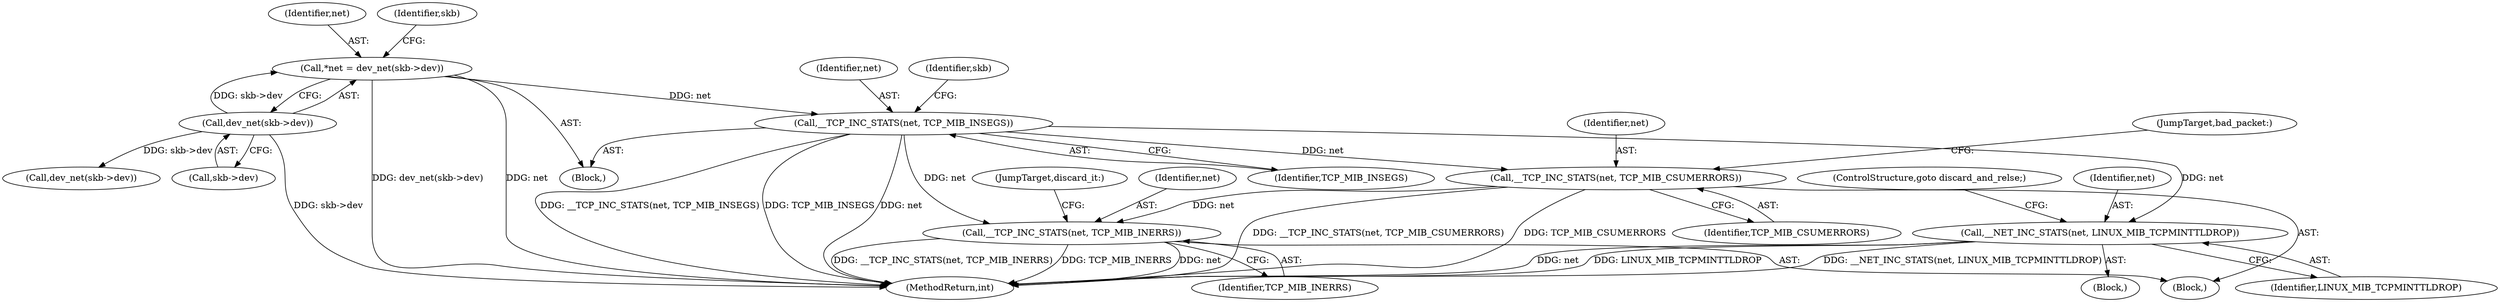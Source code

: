 digraph "0_linux_ac6e780070e30e4c35bd395acfe9191e6268bdd3@pointer" {
"1000110" [label="(Call,*net = dev_net(skb->dev))"];
"1000112" [label="(Call,dev_net(skb->dev))"];
"1000128" [label="(Call,__TCP_INC_STATS(net, TCP_MIB_INSEGS))"];
"1000392" [label="(Call,__NET_INC_STATS(net, LINUX_MIB_TCPMINTTLDROP))"];
"1000499" [label="(Call,__TCP_INC_STATS(net, TCP_MIB_CSUMERRORS))"];
"1000503" [label="(Call,__TCP_INC_STATS(net, TCP_MIB_INERRS))"];
"1000500" [label="(Identifier,net)"];
"1000130" [label="(Identifier,TCP_MIB_INSEGS)"];
"1000129" [label="(Identifier,net)"];
"1000111" [label="(Identifier,net)"];
"1000113" [label="(Call,skb->dev)"];
"1000609" [label="(MethodReturn,int)"];
"1000558" [label="(Call,dev_net(skb->dev))"];
"1000392" [label="(Call,__NET_INC_STATS(net, LINUX_MIB_TCPMINTTLDROP))"];
"1000511" [label="(JumpTarget,discard_it:)"];
"1000394" [label="(Identifier,LINUX_MIB_TCPMINTTLDROP)"];
"1000395" [label="(ControlStructure,goto discard_and_relse;)"];
"1000504" [label="(Identifier,net)"];
"1000134" [label="(Identifier,skb)"];
"1000503" [label="(Call,__TCP_INC_STATS(net, TCP_MIB_INERRS))"];
"1000110" [label="(Call,*net = dev_net(skb->dev))"];
"1000499" [label="(Call,__TCP_INC_STATS(net, TCP_MIB_CSUMERRORS))"];
"1000124" [label="(Identifier,skb)"];
"1000128" [label="(Call,__TCP_INC_STATS(net, TCP_MIB_INSEGS))"];
"1000497" [label="(Block,)"];
"1000391" [label="(Block,)"];
"1000393" [label="(Identifier,net)"];
"1000501" [label="(Identifier,TCP_MIB_CSUMERRORS)"];
"1000112" [label="(Call,dev_net(skb->dev))"];
"1000108" [label="(Block,)"];
"1000505" [label="(Identifier,TCP_MIB_INERRS)"];
"1000502" [label="(JumpTarget,bad_packet:)"];
"1000110" -> "1000108"  [label="AST: "];
"1000110" -> "1000112"  [label="CFG: "];
"1000111" -> "1000110"  [label="AST: "];
"1000112" -> "1000110"  [label="AST: "];
"1000124" -> "1000110"  [label="CFG: "];
"1000110" -> "1000609"  [label="DDG: dev_net(skb->dev)"];
"1000110" -> "1000609"  [label="DDG: net"];
"1000112" -> "1000110"  [label="DDG: skb->dev"];
"1000110" -> "1000128"  [label="DDG: net"];
"1000112" -> "1000113"  [label="CFG: "];
"1000113" -> "1000112"  [label="AST: "];
"1000112" -> "1000609"  [label="DDG: skb->dev"];
"1000112" -> "1000558"  [label="DDG: skb->dev"];
"1000128" -> "1000108"  [label="AST: "];
"1000128" -> "1000130"  [label="CFG: "];
"1000129" -> "1000128"  [label="AST: "];
"1000130" -> "1000128"  [label="AST: "];
"1000134" -> "1000128"  [label="CFG: "];
"1000128" -> "1000609"  [label="DDG: TCP_MIB_INSEGS"];
"1000128" -> "1000609"  [label="DDG: net"];
"1000128" -> "1000609"  [label="DDG: __TCP_INC_STATS(net, TCP_MIB_INSEGS)"];
"1000128" -> "1000392"  [label="DDG: net"];
"1000128" -> "1000499"  [label="DDG: net"];
"1000128" -> "1000503"  [label="DDG: net"];
"1000392" -> "1000391"  [label="AST: "];
"1000392" -> "1000394"  [label="CFG: "];
"1000393" -> "1000392"  [label="AST: "];
"1000394" -> "1000392"  [label="AST: "];
"1000395" -> "1000392"  [label="CFG: "];
"1000392" -> "1000609"  [label="DDG: LINUX_MIB_TCPMINTTLDROP"];
"1000392" -> "1000609"  [label="DDG: __NET_INC_STATS(net, LINUX_MIB_TCPMINTTLDROP)"];
"1000392" -> "1000609"  [label="DDG: net"];
"1000499" -> "1000497"  [label="AST: "];
"1000499" -> "1000501"  [label="CFG: "];
"1000500" -> "1000499"  [label="AST: "];
"1000501" -> "1000499"  [label="AST: "];
"1000502" -> "1000499"  [label="CFG: "];
"1000499" -> "1000609"  [label="DDG: __TCP_INC_STATS(net, TCP_MIB_CSUMERRORS)"];
"1000499" -> "1000609"  [label="DDG: TCP_MIB_CSUMERRORS"];
"1000499" -> "1000503"  [label="DDG: net"];
"1000503" -> "1000497"  [label="AST: "];
"1000503" -> "1000505"  [label="CFG: "];
"1000504" -> "1000503"  [label="AST: "];
"1000505" -> "1000503"  [label="AST: "];
"1000511" -> "1000503"  [label="CFG: "];
"1000503" -> "1000609"  [label="DDG: __TCP_INC_STATS(net, TCP_MIB_INERRS)"];
"1000503" -> "1000609"  [label="DDG: TCP_MIB_INERRS"];
"1000503" -> "1000609"  [label="DDG: net"];
}
